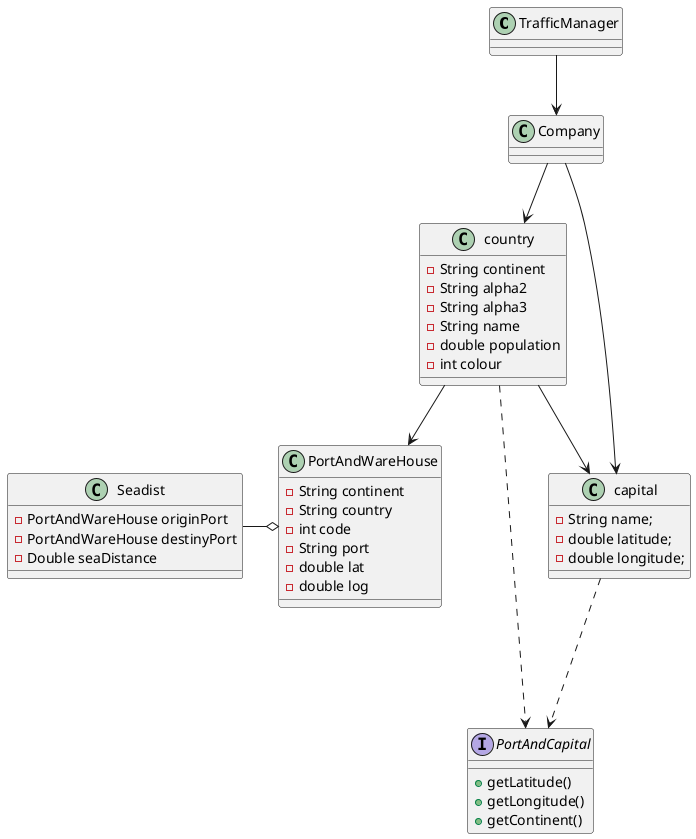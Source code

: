 @startuml
'https://plantuml.com/class-diagram

class TrafficManager{
}

class Company {

}

class country{
-String continent
-String alpha2
-String alpha3
-String name
-double population
-int colour
}

class PortAndWareHouse{
-String continent
-String country
-int code
-String port
-double lat
-double log
}

class Seadist{
-PortAndWareHouse originPort
-PortAndWareHouse destinyPort
-Double seaDistance
}

interface PortAndCapital {
+getLatitude()
+getLongitude()
+getContinent()
}

class capital{
-String name;
-double latitude;
-double longitude;
}

TrafficManager --> Company
Company --> country
Company --> capital
country --> capital
country --> PortAndWareHouse
capital -.-> PortAndCapital
country -.-> PortAndCapital
Seadist -o PortAndWareHouse



@enduml